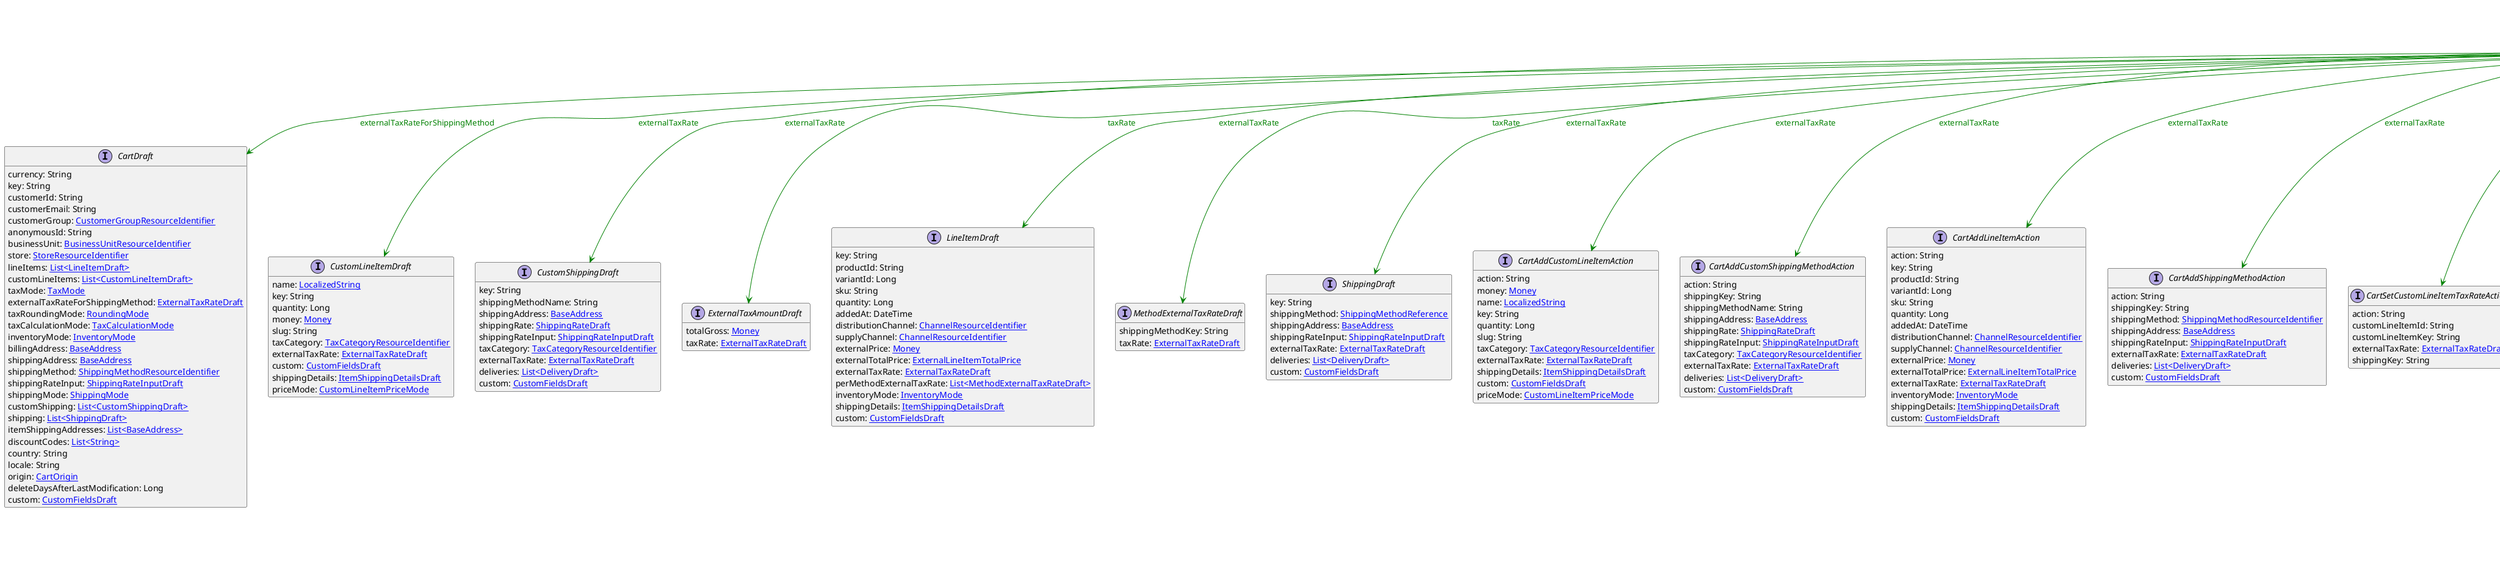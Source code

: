 @startuml

hide empty fields
hide empty methods
legend
|= |= line |
|<back:black>   </back>| inheritance |
|<back:green>   </back>| property reference |
|<back:blue>   </back>| discriminated class |
endlegend
interface ExternalTaxRateDraft [[ExternalTaxRateDraft.svg]]  {
    name: String
    amount: Double
    includedInPrice: Boolean
    country: String
    state: String
    subRates: [[SubRate.svg List<SubRate>]]
}



interface CartDraft [[CartDraft.svg]]  {
    currency: String
    key: String
    customerId: String
    customerEmail: String
    customerGroup: [[CustomerGroupResourceIdentifier.svg CustomerGroupResourceIdentifier]]
    anonymousId: String
    businessUnit: [[BusinessUnitResourceIdentifier.svg BusinessUnitResourceIdentifier]]
    store: [[StoreResourceIdentifier.svg StoreResourceIdentifier]]
    lineItems: [[LineItemDraft.svg List<LineItemDraft>]]
    customLineItems: [[CustomLineItemDraft.svg List<CustomLineItemDraft>]]
    taxMode: [[TaxMode.svg TaxMode]]
    externalTaxRateForShippingMethod: [[ExternalTaxRateDraft.svg ExternalTaxRateDraft]]
    taxRoundingMode: [[RoundingMode.svg RoundingMode]]
    taxCalculationMode: [[TaxCalculationMode.svg TaxCalculationMode]]
    inventoryMode: [[InventoryMode.svg InventoryMode]]
    billingAddress: [[BaseAddress.svg BaseAddress]]
    shippingAddress: [[BaseAddress.svg BaseAddress]]
    shippingMethod: [[ShippingMethodResourceIdentifier.svg ShippingMethodResourceIdentifier]]
    shippingRateInput: [[ShippingRateInputDraft.svg ShippingRateInputDraft]]
    shippingMode: [[ShippingMode.svg ShippingMode]]
    customShipping: [[CustomShippingDraft.svg List<CustomShippingDraft>]]
    shipping: [[ShippingDraft.svg List<ShippingDraft>]]
    itemShippingAddresses: [[BaseAddress.svg List<BaseAddress>]]
    discountCodes: [[String.svg List<String>]]
    country: String
    locale: String
    origin: [[CartOrigin.svg CartOrigin]]
    deleteDaysAfterLastModification: Long
    custom: [[CustomFieldsDraft.svg CustomFieldsDraft]]
}
interface CustomLineItemDraft [[CustomLineItemDraft.svg]]  {
    name: [[LocalizedString.svg LocalizedString]]
    key: String
    quantity: Long
    money: [[Money.svg Money]]
    slug: String
    taxCategory: [[TaxCategoryResourceIdentifier.svg TaxCategoryResourceIdentifier]]
    externalTaxRate: [[ExternalTaxRateDraft.svg ExternalTaxRateDraft]]
    custom: [[CustomFieldsDraft.svg CustomFieldsDraft]]
    shippingDetails: [[ItemShippingDetailsDraft.svg ItemShippingDetailsDraft]]
    priceMode: [[CustomLineItemPriceMode.svg CustomLineItemPriceMode]]
}
interface CustomShippingDraft [[CustomShippingDraft.svg]]  {
    key: String
    shippingMethodName: String
    shippingAddress: [[BaseAddress.svg BaseAddress]]
    shippingRate: [[ShippingRateDraft.svg ShippingRateDraft]]
    shippingRateInput: [[ShippingRateInputDraft.svg ShippingRateInputDraft]]
    taxCategory: [[TaxCategoryResourceIdentifier.svg TaxCategoryResourceIdentifier]]
    externalTaxRate: [[ExternalTaxRateDraft.svg ExternalTaxRateDraft]]
    deliveries: [[DeliveryDraft.svg List<DeliveryDraft>]]
    custom: [[CustomFieldsDraft.svg CustomFieldsDraft]]
}
interface ExternalTaxAmountDraft [[ExternalTaxAmountDraft.svg]]  {
    totalGross: [[Money.svg Money]]
    taxRate: [[ExternalTaxRateDraft.svg ExternalTaxRateDraft]]
}
interface LineItemDraft [[LineItemDraft.svg]]  {
    key: String
    productId: String
    variantId: Long
    sku: String
    quantity: Long
    addedAt: DateTime
    distributionChannel: [[ChannelResourceIdentifier.svg ChannelResourceIdentifier]]
    supplyChannel: [[ChannelResourceIdentifier.svg ChannelResourceIdentifier]]
    externalPrice: [[Money.svg Money]]
    externalTotalPrice: [[ExternalLineItemTotalPrice.svg ExternalLineItemTotalPrice]]
    externalTaxRate: [[ExternalTaxRateDraft.svg ExternalTaxRateDraft]]
    perMethodExternalTaxRate: [[MethodExternalTaxRateDraft.svg List<MethodExternalTaxRateDraft>]]
    inventoryMode: [[InventoryMode.svg InventoryMode]]
    shippingDetails: [[ItemShippingDetailsDraft.svg ItemShippingDetailsDraft]]
    custom: [[CustomFieldsDraft.svg CustomFieldsDraft]]
}
interface MethodExternalTaxRateDraft [[MethodExternalTaxRateDraft.svg]]  {
    shippingMethodKey: String
    taxRate: [[ExternalTaxRateDraft.svg ExternalTaxRateDraft]]
}
interface ShippingDraft [[ShippingDraft.svg]]  {
    key: String
    shippingMethod: [[ShippingMethodReference.svg ShippingMethodReference]]
    shippingAddress: [[BaseAddress.svg BaseAddress]]
    shippingRateInput: [[ShippingRateInputDraft.svg ShippingRateInputDraft]]
    externalTaxRate: [[ExternalTaxRateDraft.svg ExternalTaxRateDraft]]
    deliveries: [[DeliveryDraft.svg List<DeliveryDraft>]]
    custom: [[CustomFieldsDraft.svg CustomFieldsDraft]]
}
interface CartAddCustomLineItemAction [[CartAddCustomLineItemAction.svg]]  {
    action: String
    money: [[Money.svg Money]]
    name: [[LocalizedString.svg LocalizedString]]
    key: String
    quantity: Long
    slug: String
    taxCategory: [[TaxCategoryResourceIdentifier.svg TaxCategoryResourceIdentifier]]
    externalTaxRate: [[ExternalTaxRateDraft.svg ExternalTaxRateDraft]]
    shippingDetails: [[ItemShippingDetailsDraft.svg ItemShippingDetailsDraft]]
    custom: [[CustomFieldsDraft.svg CustomFieldsDraft]]
    priceMode: [[CustomLineItemPriceMode.svg CustomLineItemPriceMode]]
}
interface CartAddCustomShippingMethodAction [[CartAddCustomShippingMethodAction.svg]]  {
    action: String
    shippingKey: String
    shippingMethodName: String
    shippingAddress: [[BaseAddress.svg BaseAddress]]
    shippingRate: [[ShippingRateDraft.svg ShippingRateDraft]]
    shippingRateInput: [[ShippingRateInputDraft.svg ShippingRateInputDraft]]
    taxCategory: [[TaxCategoryResourceIdentifier.svg TaxCategoryResourceIdentifier]]
    externalTaxRate: [[ExternalTaxRateDraft.svg ExternalTaxRateDraft]]
    deliveries: [[DeliveryDraft.svg List<DeliveryDraft>]]
    custom: [[CustomFieldsDraft.svg CustomFieldsDraft]]
}
interface CartAddLineItemAction [[CartAddLineItemAction.svg]]  {
    action: String
    key: String
    productId: String
    variantId: Long
    sku: String
    quantity: Long
    addedAt: DateTime
    distributionChannel: [[ChannelResourceIdentifier.svg ChannelResourceIdentifier]]
    supplyChannel: [[ChannelResourceIdentifier.svg ChannelResourceIdentifier]]
    externalPrice: [[Money.svg Money]]
    externalTotalPrice: [[ExternalLineItemTotalPrice.svg ExternalLineItemTotalPrice]]
    externalTaxRate: [[ExternalTaxRateDraft.svg ExternalTaxRateDraft]]
    inventoryMode: [[InventoryMode.svg InventoryMode]]
    shippingDetails: [[ItemShippingDetailsDraft.svg ItemShippingDetailsDraft]]
    custom: [[CustomFieldsDraft.svg CustomFieldsDraft]]
}
interface CartAddShippingMethodAction [[CartAddShippingMethodAction.svg]]  {
    action: String
    shippingKey: String
    shippingMethod: [[ShippingMethodResourceIdentifier.svg ShippingMethodResourceIdentifier]]
    shippingAddress: [[BaseAddress.svg BaseAddress]]
    shippingRateInput: [[ShippingRateInputDraft.svg ShippingRateInputDraft]]
    externalTaxRate: [[ExternalTaxRateDraft.svg ExternalTaxRateDraft]]
    deliveries: [[DeliveryDraft.svg List<DeliveryDraft>]]
    custom: [[CustomFieldsDraft.svg CustomFieldsDraft]]
}
interface CartSetCustomLineItemTaxRateAction [[CartSetCustomLineItemTaxRateAction.svg]]  {
    action: String
    customLineItemId: String
    customLineItemKey: String
    externalTaxRate: [[ExternalTaxRateDraft.svg ExternalTaxRateDraft]]
    shippingKey: String
}
interface CartSetCustomShippingMethodAction [[CartSetCustomShippingMethodAction.svg]]  {
    action: String
    shippingMethodName: String
    shippingRate: [[ShippingRateDraft.svg ShippingRateDraft]]
    taxCategory: [[TaxCategoryResourceIdentifier.svg TaxCategoryResourceIdentifier]]
    externalTaxRate: [[ExternalTaxRateDraft.svg ExternalTaxRateDraft]]
}
interface CartSetLineItemTaxRateAction [[CartSetLineItemTaxRateAction.svg]]  {
    action: String
    lineItemId: String
    lineItemKey: String
    externalTaxRate: [[ExternalTaxRateDraft.svg ExternalTaxRateDraft]]
    shippingKey: String
}
interface CartSetShippingMethodAction [[CartSetShippingMethodAction.svg]]  {
    action: String
    shippingMethod: [[ShippingMethodResourceIdentifier.svg ShippingMethodResourceIdentifier]]
    externalTaxRate: [[ExternalTaxRateDraft.svg ExternalTaxRateDraft]]
}
interface CartSetShippingMethodTaxRateAction [[CartSetShippingMethodTaxRateAction.svg]]  {
    action: String
    shippingKey: String
    externalTaxRate: [[ExternalTaxRateDraft.svg ExternalTaxRateDraft]]
}
interface MyCartSetShippingMethodAction [[MyCartSetShippingMethodAction.svg]]  {
    action: String
    shippingMethod: [[ShippingMethodResourceIdentifier.svg ShippingMethodResourceIdentifier]]
    externalTaxRate: [[ExternalTaxRateDraft.svg ExternalTaxRateDraft]]
}
interface StagedOrderAddCustomLineItemAction [[StagedOrderAddCustomLineItemAction.svg]]  {
    action: String
    money: [[Money.svg Money]]
    name: [[LocalizedString.svg LocalizedString]]
    key: String
    quantity: Long
    slug: String
    taxCategory: [[TaxCategoryResourceIdentifier.svg TaxCategoryResourceIdentifier]]
    externalTaxRate: [[ExternalTaxRateDraft.svg ExternalTaxRateDraft]]
    shippingDetails: [[ItemShippingDetailsDraft.svg ItemShippingDetailsDraft]]
    priceMode: [[CustomLineItemPriceMode.svg CustomLineItemPriceMode]]
    custom: [[CustomFieldsDraft.svg CustomFieldsDraft]]
}
interface StagedOrderAddLineItemAction [[StagedOrderAddLineItemAction.svg]]  {
    action: String
    key: String
    productId: String
    variantId: Long
    sku: String
    quantity: Long
    addedAt: DateTime
    distributionChannel: [[ChannelResourceIdentifier.svg ChannelResourceIdentifier]]
    supplyChannel: [[ChannelResourceIdentifier.svg ChannelResourceIdentifier]]
    externalPrice: [[Money.svg Money]]
    externalTotalPrice: [[ExternalLineItemTotalPrice.svg ExternalLineItemTotalPrice]]
    externalTaxRate: [[ExternalTaxRateDraft.svg ExternalTaxRateDraft]]
    inventoryMode: [[InventoryMode.svg InventoryMode]]
    shippingDetails: [[ItemShippingDetailsDraft.svg ItemShippingDetailsDraft]]
    custom: [[CustomFieldsDraft.svg CustomFieldsDraft]]
}
interface StagedOrderSetCustomLineItemTaxRateAction [[StagedOrderSetCustomLineItemTaxRateAction.svg]]  {
    action: String
    customLineItemId: String
    customLineItemKey: String
    externalTaxRate: [[ExternalTaxRateDraft.svg ExternalTaxRateDraft]]
    shippingKey: String
}
interface StagedOrderSetCustomShippingMethodAction [[StagedOrderSetCustomShippingMethodAction.svg]]  {
    action: String
    shippingMethodName: String
    shippingRate: [[ShippingRateDraft.svg ShippingRateDraft]]
    taxCategory: [[TaxCategoryResourceIdentifier.svg TaxCategoryResourceIdentifier]]
    externalTaxRate: [[ExternalTaxRateDraft.svg ExternalTaxRateDraft]]
}
interface StagedOrderSetLineItemTaxRateAction [[StagedOrderSetLineItemTaxRateAction.svg]]  {
    action: String
    lineItemId: String
    lineItemKey: String
    externalTaxRate: [[ExternalTaxRateDraft.svg ExternalTaxRateDraft]]
    shippingKey: String
}
interface StagedOrderSetShippingAddressAndCustomShippingMethodAction [[StagedOrderSetShippingAddressAndCustomShippingMethodAction.svg]]  {
    action: String
    address: [[BaseAddress.svg BaseAddress]]
    shippingMethodName: String
    shippingRate: [[ShippingRateDraft.svg ShippingRateDraft]]
    taxCategory: [[TaxCategoryResourceIdentifier.svg TaxCategoryResourceIdentifier]]
    externalTaxRate: [[ExternalTaxRateDraft.svg ExternalTaxRateDraft]]
}
interface StagedOrderSetShippingAddressAndShippingMethodAction [[StagedOrderSetShippingAddressAndShippingMethodAction.svg]]  {
    action: String
    address: [[BaseAddress.svg BaseAddress]]
    shippingMethod: [[ShippingMethodResourceIdentifier.svg ShippingMethodResourceIdentifier]]
    externalTaxRate: [[ExternalTaxRateDraft.svg ExternalTaxRateDraft]]
}
interface StagedOrderSetShippingMethodAction [[StagedOrderSetShippingMethodAction.svg]]  {
    action: String
    shippingMethod: [[ShippingMethodResourceIdentifier.svg ShippingMethodResourceIdentifier]]
    externalTaxRate: [[ExternalTaxRateDraft.svg ExternalTaxRateDraft]]
}
interface StagedOrderSetShippingMethodTaxRateAction [[StagedOrderSetShippingMethodTaxRateAction.svg]]  {
    action: String
    shippingKey: String
    externalTaxRate: [[ExternalTaxRateDraft.svg ExternalTaxRateDraft]]
}

ExternalTaxRateDraft --> CartDraft #green;text:green : "externalTaxRateForShippingMethod"
ExternalTaxRateDraft --> CustomLineItemDraft #green;text:green : "externalTaxRate"
ExternalTaxRateDraft --> CustomShippingDraft #green;text:green : "externalTaxRate"
ExternalTaxRateDraft --> ExternalTaxAmountDraft #green;text:green : "taxRate"
ExternalTaxRateDraft --> LineItemDraft #green;text:green : "externalTaxRate"
ExternalTaxRateDraft --> MethodExternalTaxRateDraft #green;text:green : "taxRate"
ExternalTaxRateDraft --> ShippingDraft #green;text:green : "externalTaxRate"
ExternalTaxRateDraft --> CartAddCustomLineItemAction #green;text:green : "externalTaxRate"
ExternalTaxRateDraft --> CartAddCustomShippingMethodAction #green;text:green : "externalTaxRate"
ExternalTaxRateDraft --> CartAddLineItemAction #green;text:green : "externalTaxRate"
ExternalTaxRateDraft --> CartAddShippingMethodAction #green;text:green : "externalTaxRate"
ExternalTaxRateDraft --> CartSetCustomLineItemTaxRateAction #green;text:green : "externalTaxRate"
ExternalTaxRateDraft --> CartSetCustomShippingMethodAction #green;text:green : "externalTaxRate"
ExternalTaxRateDraft --> CartSetLineItemTaxRateAction #green;text:green : "externalTaxRate"
ExternalTaxRateDraft --> CartSetShippingMethodAction #green;text:green : "externalTaxRate"
ExternalTaxRateDraft --> CartSetShippingMethodTaxRateAction #green;text:green : "externalTaxRate"
ExternalTaxRateDraft --> MyCartSetShippingMethodAction #green;text:green : "externalTaxRate"
ExternalTaxRateDraft --> StagedOrderAddCustomLineItemAction #green;text:green : "externalTaxRate"
ExternalTaxRateDraft --> StagedOrderAddLineItemAction #green;text:green : "externalTaxRate"
ExternalTaxRateDraft --> StagedOrderSetCustomLineItemTaxRateAction #green;text:green : "externalTaxRate"
ExternalTaxRateDraft --> StagedOrderSetCustomShippingMethodAction #green;text:green : "externalTaxRate"
ExternalTaxRateDraft --> StagedOrderSetLineItemTaxRateAction #green;text:green : "externalTaxRate"
ExternalTaxRateDraft --> StagedOrderSetShippingAddressAndCustomShippingMethodAction #green;text:green : "externalTaxRate"
ExternalTaxRateDraft --> StagedOrderSetShippingAddressAndShippingMethodAction #green;text:green : "externalTaxRate"
ExternalTaxRateDraft --> StagedOrderSetShippingMethodAction #green;text:green : "externalTaxRate"
ExternalTaxRateDraft --> StagedOrderSetShippingMethodTaxRateAction #green;text:green : "externalTaxRate"
@enduml
